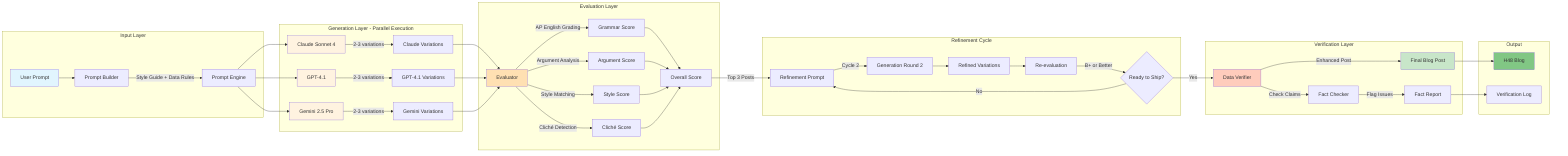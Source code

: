 graph LR
    subgraph "Input Layer"
        U[User Prompt] --> PB[Prompt Builder]
        PB --> |"Style Guide + Data Rules"| PE[Prompt Engine]
    end

    subgraph "Generation Layer - Parallel Execution"
        PE --> C1[Claude Sonnet 4]
        PE --> G1[GPT-4.1]
        PE --> GM1[Gemini 2.5 Pro]
        
        C1 --> |"2-3 variations"| CV[Claude Variations]
        G1 --> |"2-3 variations"| GV[GPT-4.1 Variations]
        GM1 --> |"2-3 variations"| GMV[Gemini Variations]
    end

    subgraph "Evaluation Layer"
        CV --> EV[Evaluator]
        GV --> EV
        GMV --> EV
        
        EV --> |"AP English Grading"| GR[Grammar Score]
        EV --> |"Argument Analysis"| AR[Argument Score]
        EV --> |"Style Matching"| SM[Style Score]
        EV --> |"Cliché Detection"| CD[Cliché Score]
        
        GR --> OS[Overall Score]
        AR --> OS
        SM --> OS
        CD --> OS
    end

    subgraph "Refinement Cycle"
        OS --> |"Top 3 Posts"| RC[Refinement Prompt]
        RC --> |"Cycle 2"| PE2[Generation Round 2]
        PE2 --> REF[Refined Variations]
        REF --> EV2[Re-evaluation]
        EV2 --> |"B+ or Better"| READY{Ready to Ship?}
    end

    subgraph "Verification Layer"
        READY -->|Yes| DV[Data Verifier]
        DV --> |"Check Claims"| FC[Fact Checker]
        FC --> |"Flag Issues"| FR[Fact Report]
        DV --> |"Enhanced Post"| FINAL[Final Blog Post]
    end

    subgraph "Output"
        FINAL --> H48[H48 Blog]
        FR --> LOG[Verification Log]
    end

    READY -->|No| RC

    style U fill:#e1f5fe
    style FINAL fill:#c8e6c9
    style H48 fill:#81c784
    style C1 fill:#fff3e0
    style G1 fill:#fff3e0
    style GM1 fill:#fff3e0
    style EV fill:#ffe0b2
    style DV fill:#ffccbc